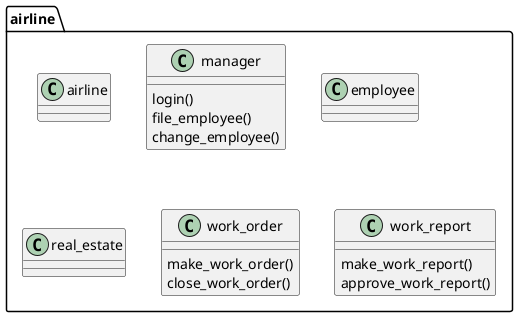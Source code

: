 @startuml airline
package airline {
    class airline
    class manager {
        login()
        file_employee()
        change_employee()

    }
    class employee {

    }
    class real_estate {

    }
    class work_order {
        make_work_order()
        close_work_order()
    }
    class work_report {
        make_work_report()
        approve_work_report()
    }

}

@enduml
